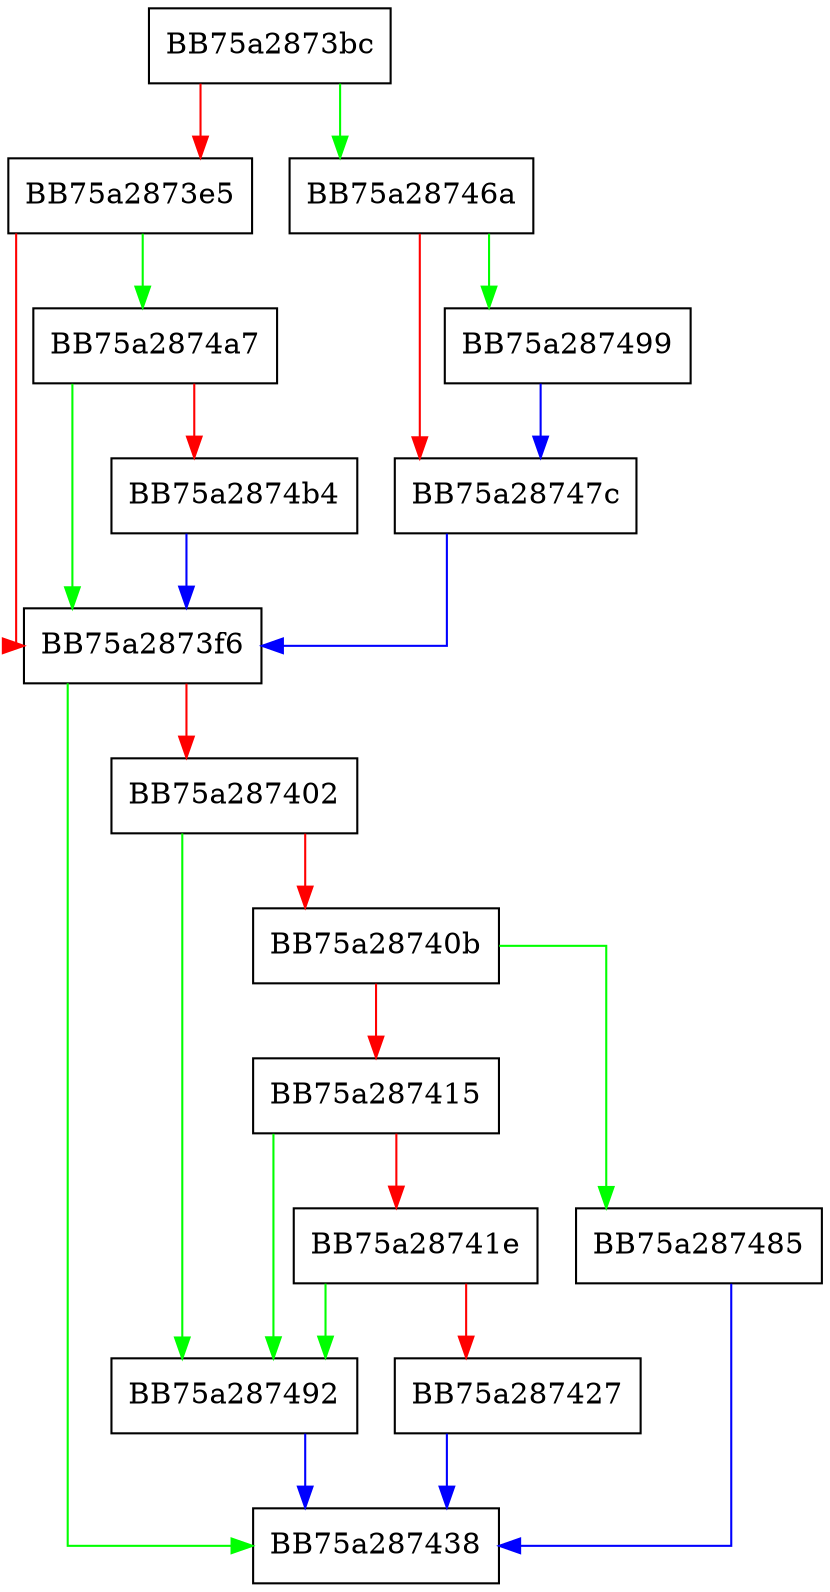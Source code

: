 digraph sqlite3VdbeReset {
  node [shape="box"];
  graph [splines=ortho];
  BB75a2873bc -> BB75a28746a [color="green"];
  BB75a2873bc -> BB75a2873e5 [color="red"];
  BB75a2873e5 -> BB75a2874a7 [color="green"];
  BB75a2873e5 -> BB75a2873f6 [color="red"];
  BB75a2873f6 -> BB75a287438 [color="green"];
  BB75a2873f6 -> BB75a287402 [color="red"];
  BB75a287402 -> BB75a287492 [color="green"];
  BB75a287402 -> BB75a28740b [color="red"];
  BB75a28740b -> BB75a287485 [color="green"];
  BB75a28740b -> BB75a287415 [color="red"];
  BB75a287415 -> BB75a287492 [color="green"];
  BB75a287415 -> BB75a28741e [color="red"];
  BB75a28741e -> BB75a287492 [color="green"];
  BB75a28741e -> BB75a287427 [color="red"];
  BB75a287427 -> BB75a287438 [color="blue"];
  BB75a28746a -> BB75a287499 [color="green"];
  BB75a28746a -> BB75a28747c [color="red"];
  BB75a28747c -> BB75a2873f6 [color="blue"];
  BB75a287485 -> BB75a287438 [color="blue"];
  BB75a287492 -> BB75a287438 [color="blue"];
  BB75a287499 -> BB75a28747c [color="blue"];
  BB75a2874a7 -> BB75a2873f6 [color="green"];
  BB75a2874a7 -> BB75a2874b4 [color="red"];
  BB75a2874b4 -> BB75a2873f6 [color="blue"];
}